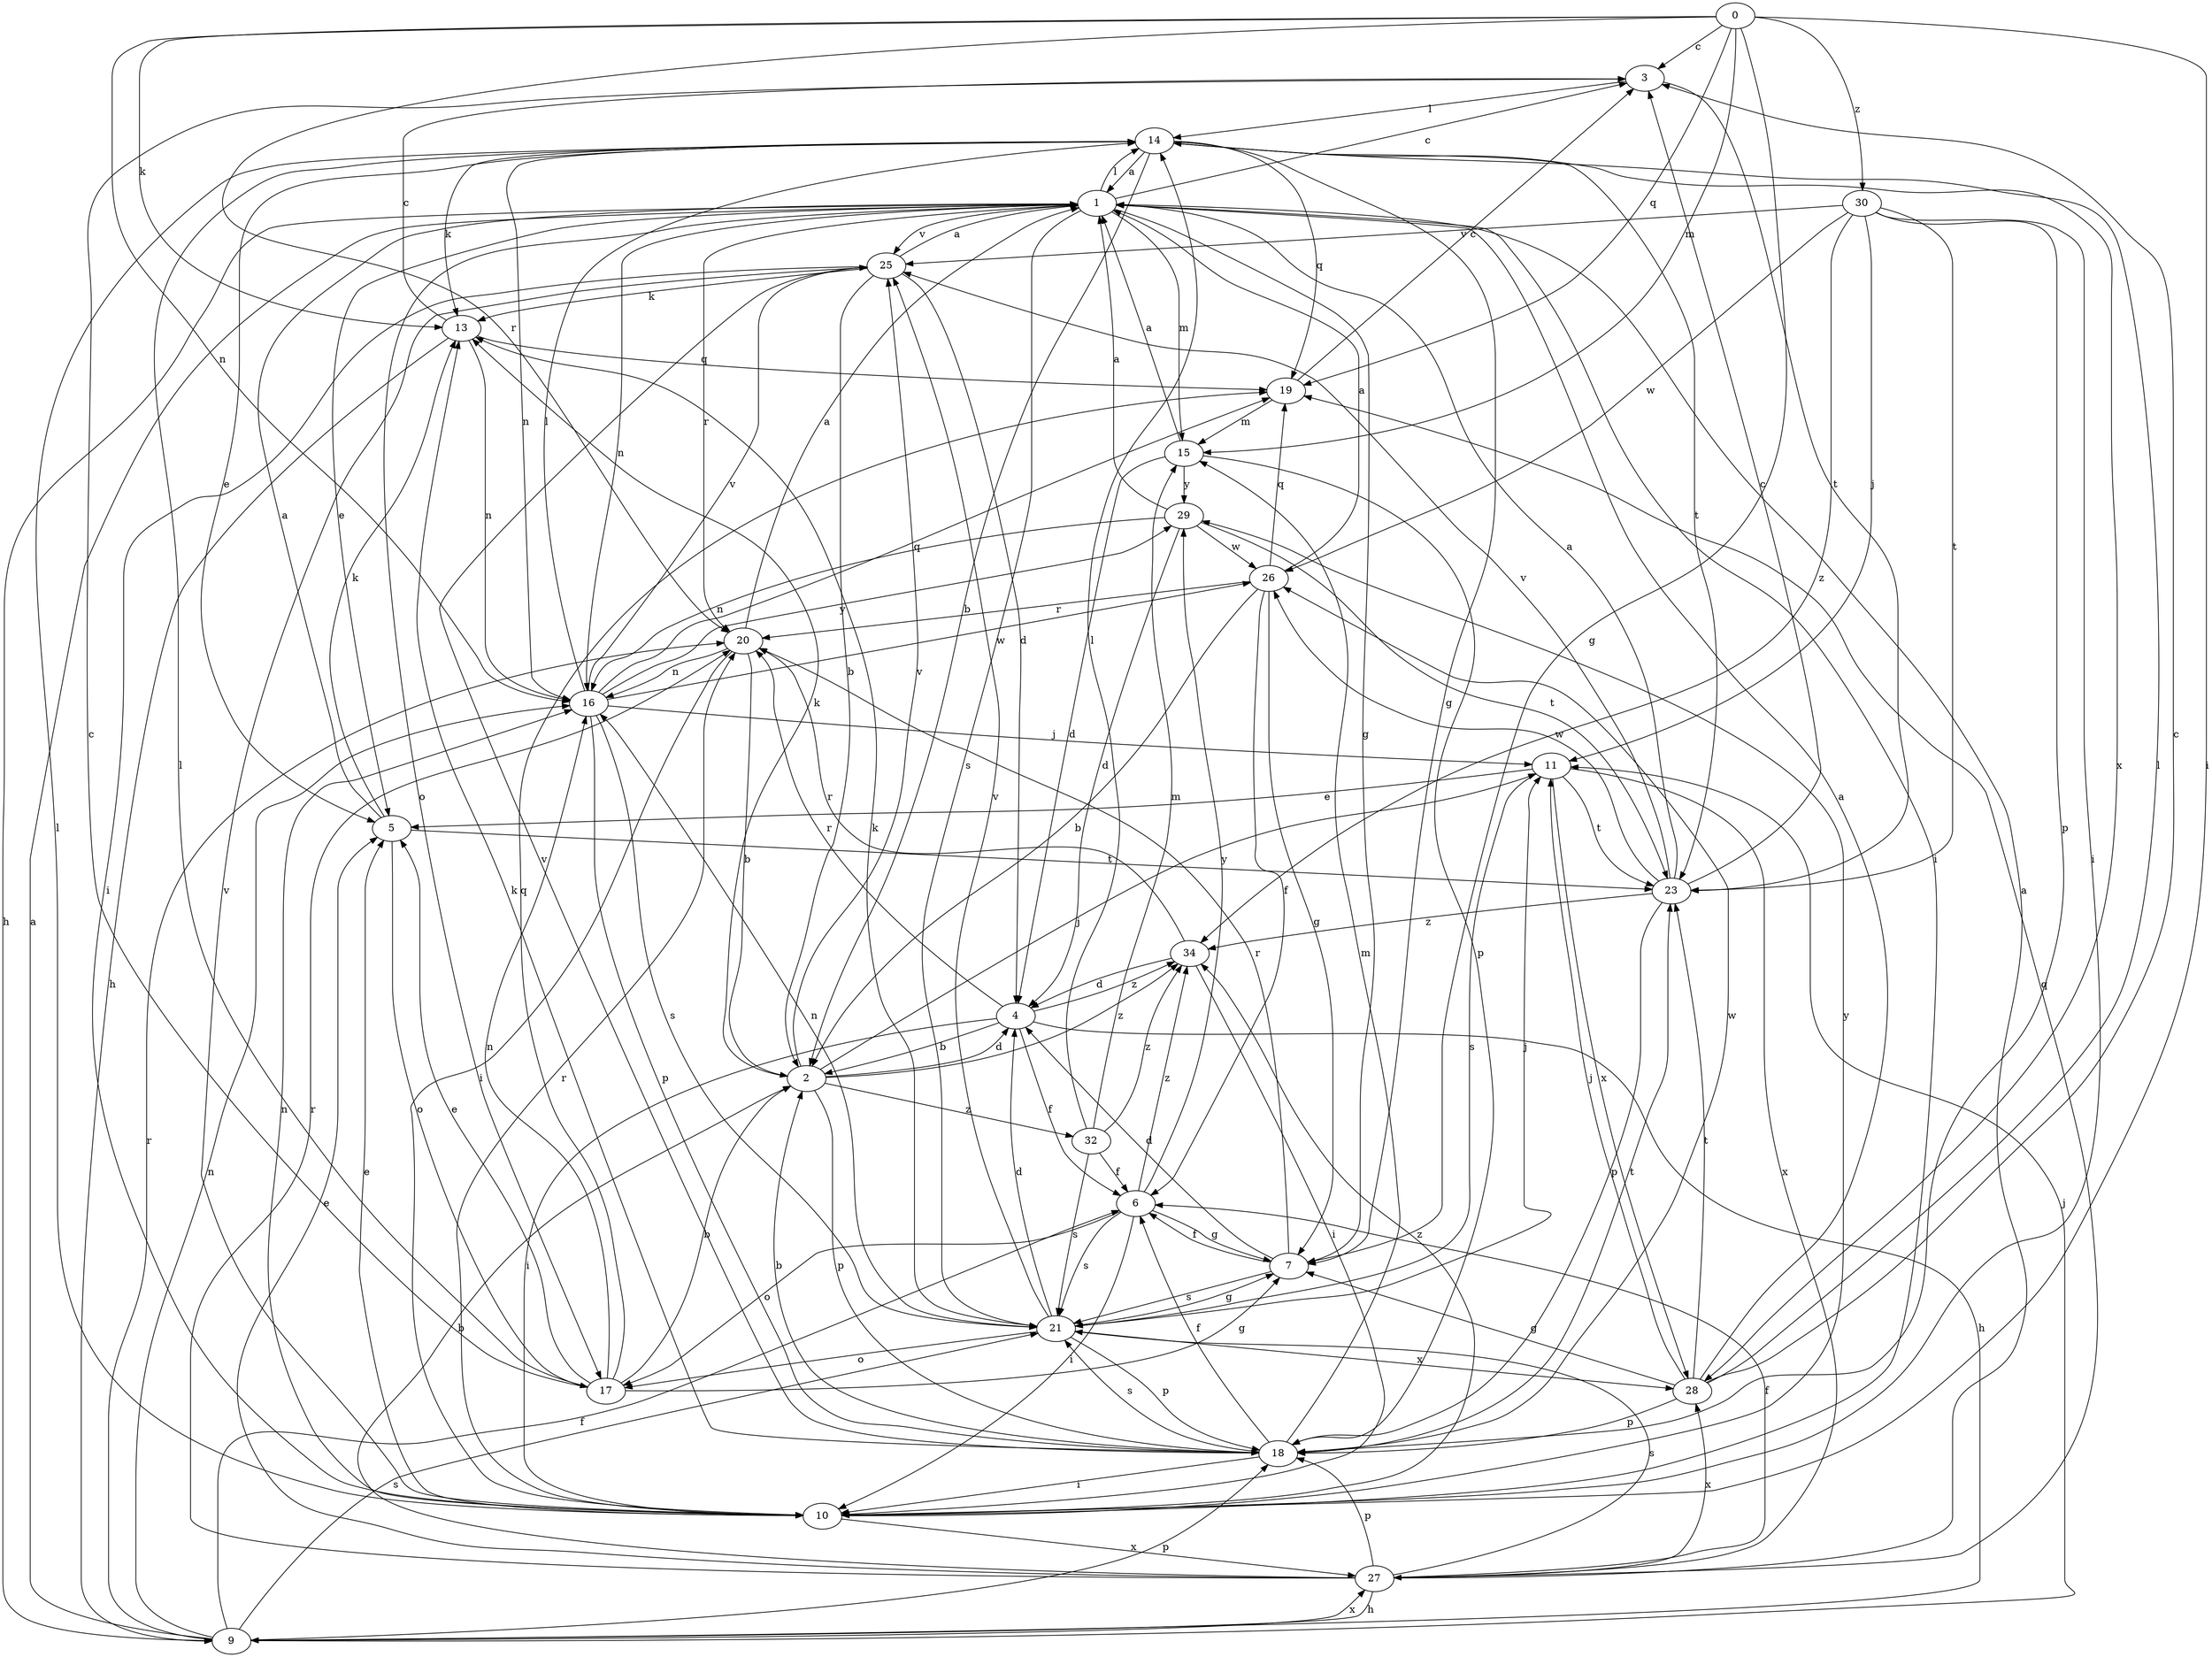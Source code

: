 strict digraph  {
0;
1;
2;
3;
4;
5;
6;
7;
9;
10;
11;
13;
14;
15;
16;
17;
18;
19;
20;
21;
23;
25;
26;
27;
28;
29;
30;
32;
34;
0 -> 3  [label=c];
0 -> 7  [label=g];
0 -> 10  [label=i];
0 -> 13  [label=k];
0 -> 15  [label=m];
0 -> 16  [label=n];
0 -> 19  [label=q];
0 -> 20  [label=r];
0 -> 30  [label=z];
1 -> 3  [label=c];
1 -> 5  [label=e];
1 -> 7  [label=g];
1 -> 9  [label=h];
1 -> 10  [label=i];
1 -> 14  [label=l];
1 -> 15  [label=m];
1 -> 16  [label=n];
1 -> 17  [label=o];
1 -> 20  [label=r];
1 -> 21  [label=s];
1 -> 25  [label=v];
2 -> 4  [label=d];
2 -> 11  [label=j];
2 -> 13  [label=k];
2 -> 18  [label=p];
2 -> 25  [label=v];
2 -> 32  [label=z];
2 -> 34  [label=z];
3 -> 14  [label=l];
3 -> 23  [label=t];
4 -> 2  [label=b];
4 -> 6  [label=f];
4 -> 9  [label=h];
4 -> 10  [label=i];
4 -> 20  [label=r];
4 -> 34  [label=z];
5 -> 1  [label=a];
5 -> 13  [label=k];
5 -> 17  [label=o];
5 -> 23  [label=t];
6 -> 7  [label=g];
6 -> 10  [label=i];
6 -> 17  [label=o];
6 -> 21  [label=s];
6 -> 29  [label=y];
6 -> 34  [label=z];
7 -> 4  [label=d];
7 -> 6  [label=f];
7 -> 20  [label=r];
7 -> 21  [label=s];
9 -> 1  [label=a];
9 -> 6  [label=f];
9 -> 11  [label=j];
9 -> 16  [label=n];
9 -> 18  [label=p];
9 -> 20  [label=r];
9 -> 21  [label=s];
9 -> 27  [label=x];
10 -> 5  [label=e];
10 -> 14  [label=l];
10 -> 16  [label=n];
10 -> 20  [label=r];
10 -> 25  [label=v];
10 -> 27  [label=x];
10 -> 29  [label=y];
10 -> 34  [label=z];
11 -> 5  [label=e];
11 -> 21  [label=s];
11 -> 23  [label=t];
11 -> 27  [label=x];
11 -> 28  [label=x];
13 -> 3  [label=c];
13 -> 9  [label=h];
13 -> 16  [label=n];
13 -> 19  [label=q];
14 -> 1  [label=a];
14 -> 2  [label=b];
14 -> 5  [label=e];
14 -> 7  [label=g];
14 -> 13  [label=k];
14 -> 16  [label=n];
14 -> 19  [label=q];
14 -> 23  [label=t];
14 -> 28  [label=x];
15 -> 1  [label=a];
15 -> 4  [label=d];
15 -> 18  [label=p];
15 -> 29  [label=y];
16 -> 11  [label=j];
16 -> 14  [label=l];
16 -> 18  [label=p];
16 -> 19  [label=q];
16 -> 21  [label=s];
16 -> 25  [label=v];
16 -> 26  [label=w];
16 -> 29  [label=y];
17 -> 2  [label=b];
17 -> 3  [label=c];
17 -> 5  [label=e];
17 -> 7  [label=g];
17 -> 14  [label=l];
17 -> 16  [label=n];
17 -> 19  [label=q];
18 -> 2  [label=b];
18 -> 6  [label=f];
18 -> 10  [label=i];
18 -> 13  [label=k];
18 -> 15  [label=m];
18 -> 21  [label=s];
18 -> 23  [label=t];
18 -> 25  [label=v];
18 -> 26  [label=w];
19 -> 3  [label=c];
19 -> 15  [label=m];
20 -> 1  [label=a];
20 -> 2  [label=b];
20 -> 10  [label=i];
20 -> 16  [label=n];
21 -> 4  [label=d];
21 -> 7  [label=g];
21 -> 11  [label=j];
21 -> 13  [label=k];
21 -> 16  [label=n];
21 -> 17  [label=o];
21 -> 18  [label=p];
21 -> 25  [label=v];
21 -> 28  [label=x];
23 -> 1  [label=a];
23 -> 3  [label=c];
23 -> 18  [label=p];
23 -> 25  [label=v];
23 -> 26  [label=w];
23 -> 34  [label=z];
25 -> 1  [label=a];
25 -> 2  [label=b];
25 -> 4  [label=d];
25 -> 10  [label=i];
25 -> 13  [label=k];
26 -> 1  [label=a];
26 -> 2  [label=b];
26 -> 6  [label=f];
26 -> 7  [label=g];
26 -> 19  [label=q];
26 -> 20  [label=r];
27 -> 1  [label=a];
27 -> 2  [label=b];
27 -> 5  [label=e];
27 -> 6  [label=f];
27 -> 9  [label=h];
27 -> 18  [label=p];
27 -> 19  [label=q];
27 -> 20  [label=r];
27 -> 21  [label=s];
27 -> 28  [label=x];
28 -> 1  [label=a];
28 -> 3  [label=c];
28 -> 7  [label=g];
28 -> 11  [label=j];
28 -> 14  [label=l];
28 -> 18  [label=p];
28 -> 23  [label=t];
29 -> 1  [label=a];
29 -> 4  [label=d];
29 -> 16  [label=n];
29 -> 23  [label=t];
29 -> 26  [label=w];
30 -> 10  [label=i];
30 -> 11  [label=j];
30 -> 18  [label=p];
30 -> 23  [label=t];
30 -> 25  [label=v];
30 -> 26  [label=w];
30 -> 34  [label=z];
32 -> 6  [label=f];
32 -> 14  [label=l];
32 -> 15  [label=m];
32 -> 21  [label=s];
32 -> 34  [label=z];
34 -> 4  [label=d];
34 -> 10  [label=i];
34 -> 20  [label=r];
}
